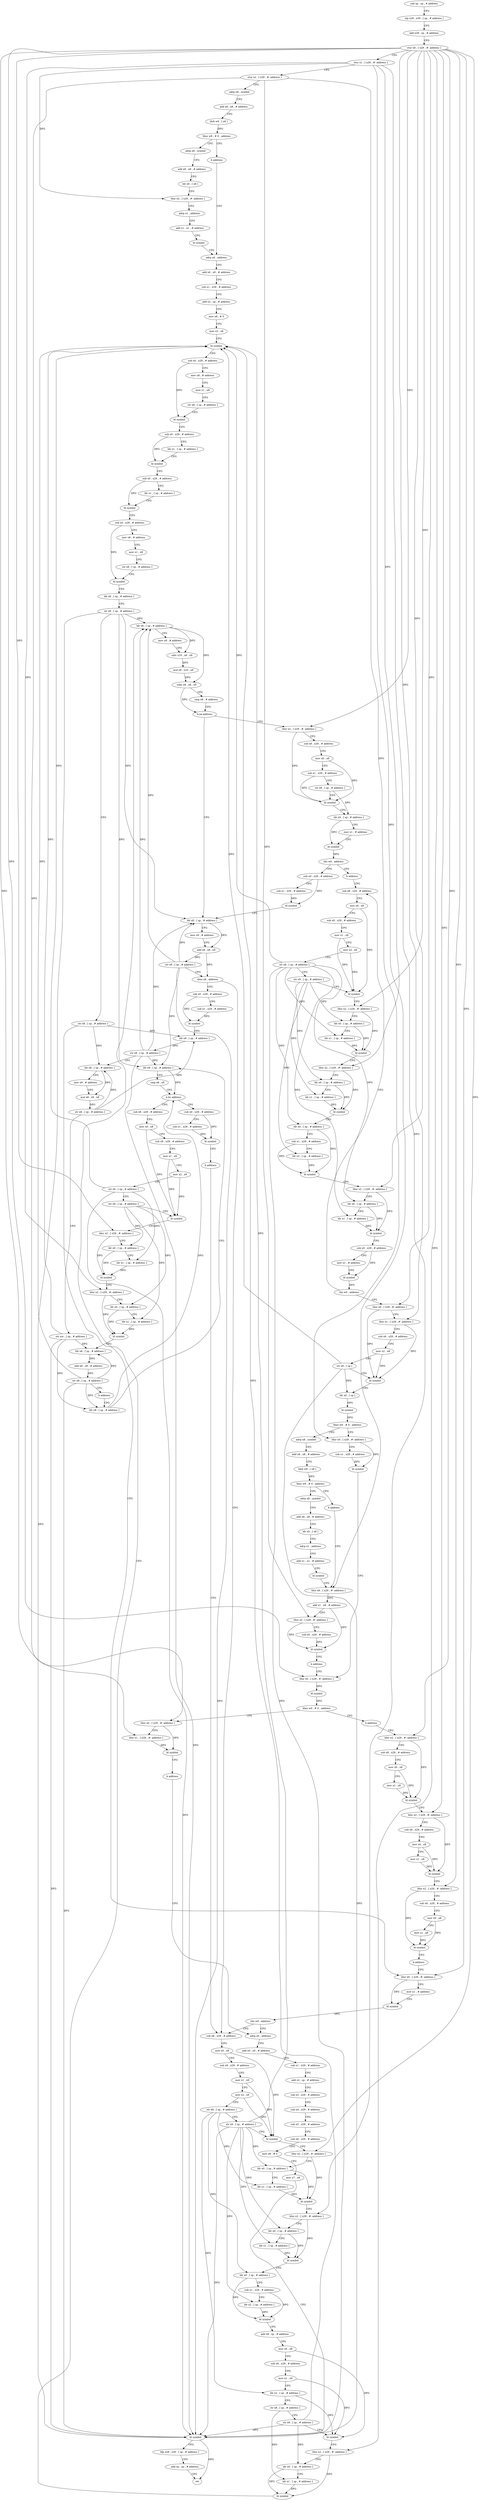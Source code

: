 digraph "func" {
"4224968" [label = "sub sp , sp , # address" ]
"4224972" [label = "stp x29 , x30 , [ sp , # address ]" ]
"4224976" [label = "add x29 , sp , # address" ]
"4224980" [label = "stur x0 , [ x29 , #- address ]" ]
"4224984" [label = "stur x1 , [ x29 , #- address ]" ]
"4224988" [label = "stur x2 , [ x29 , #- address ]" ]
"4224992" [label = "adrp x8 , symbol" ]
"4224996" [label = "add x8 , x8 , # address" ]
"4225000" [label = "ldrb w9 , [ x8 ]" ]
"4225004" [label = "tbnz w9 , # 0 , address" ]
"4225012" [label = "adrp x8 , symbol" ]
"4225008" [label = "b address" ]
"4225016" [label = "add x8 , x8 , # address" ]
"4225020" [label = "ldr x0 , [ x8 ]" ]
"4225024" [label = "ldur x2 , [ x29 , #- address ]" ]
"4225028" [label = "adrp x1 , address" ]
"4225032" [label = "add x1 , x1 , # address" ]
"4225036" [label = "bl symbol" ]
"4225040" [label = "adrp x0 , address" ]
"4225868" [label = "adrp x0 , address" ]
"4225872" [label = "add x0 , x0 , # address" ]
"4225876" [label = "sub x1 , x29 , # address" ]
"4225880" [label = "add x2 , sp , # address" ]
"4225884" [label = "sub x3 , x29 , # address" ]
"4225888" [label = "sub x4 , x29 , # address" ]
"4225892" [label = "sub x5 , x29 , # address" ]
"4225896" [label = "sub x6 , x29 , # address" ]
"4225900" [label = "mov x8 , # 0" ]
"4225904" [label = "mov x7 , x8" ]
"4225908" [label = "bl symbol" ]
"4225912" [label = "ldp x29 , x30 , [ sp , # address ]" ]
"4225916" [label = "add sp , sp , # address" ]
"4225920" [label = "ret" ]
"4225160" [label = "sub x8 , x29 , # address" ]
"4225164" [label = "mov x0 , x8" ]
"4225168" [label = "sub x9 , x29 , # address" ]
"4225172" [label = "mov x1 , x9" ]
"4225176" [label = "mov x2 , x9" ]
"4225180" [label = "str x8 , [ sp , # address ]" ]
"4225184" [label = "str x9 , [ sp , # address ]" ]
"4225188" [label = "bl symbol" ]
"4225192" [label = "ldur x2 , [ x29 , #- address ]" ]
"4225196" [label = "ldr x0 , [ sp , # address ]" ]
"4225200" [label = "ldr x1 , [ sp , # address ]" ]
"4225204" [label = "bl symbol" ]
"4225208" [label = "ldur x2 , [ x29 , #- address ]" ]
"4225212" [label = "ldr x0 , [ sp , # address ]" ]
"4225216" [label = "ldr x1 , [ sp , # address ]" ]
"4225220" [label = "bl symbol" ]
"4225224" [label = "ldr x0 , [ sp , # address ]" ]
"4225228" [label = "sub x1 , x29 , # address" ]
"4225232" [label = "ldr x2 , [ sp , # address ]" ]
"4225236" [label = "bl symbol" ]
"4225240" [label = "add x8 , sp , # address" ]
"4225244" [label = "mov x0 , x8" ]
"4225248" [label = "sub x9 , x29 , # address" ]
"4225252" [label = "mov x1 , x9" ]
"4225256" [label = "ldr x2 , [ sp , # address ]" ]
"4225260" [label = "str x8 , [ sp , # address ]" ]
"4225264" [label = "str x9 , [ sp , # address ]" ]
"4225268" [label = "bl symbol" ]
"4225272" [label = "ldur x2 , [ x29 , #- address ]" ]
"4225276" [label = "ldr x0 , [ sp , # address ]" ]
"4225280" [label = "ldr x1 , [ sp , # address ]" ]
"4225284" [label = "bl symbol" ]
"4225288" [label = "ldr x8 , [ sp , # address ]" ]
"4225292" [label = "mov x9 , # address" ]
"4225296" [label = "udiv x10 , x8 , x9" ]
"4225300" [label = "mul x9 , x10 , x9" ]
"4225304" [label = "subs x8 , x8 , x9" ]
"4225308" [label = "cmp x8 , # address" ]
"4225312" [label = "b.ne address" ]
"4225372" [label = "ldr x8 , [ sp , # address ]" ]
"4225316" [label = "ldur x2 , [ x29 , #- address ]" ]
"4225044" [label = "add x0 , x0 , # address" ]
"4225048" [label = "sub x1 , x29 , # address" ]
"4225052" [label = "add x2 , sp , # address" ]
"4225056" [label = "mov x8 , # 0" ]
"4225060" [label = "mov x3 , x8" ]
"4225064" [label = "bl symbol" ]
"4225068" [label = "sub x0 , x29 , # address" ]
"4225072" [label = "mov x8 , # address" ]
"4225076" [label = "mov x1 , x8" ]
"4225080" [label = "str x8 , [ sp , # address ]" ]
"4225084" [label = "bl symbol" ]
"4225088" [label = "sub x0 , x29 , # address" ]
"4225092" [label = "ldr x1 , [ sp , # address ]" ]
"4225096" [label = "bl symbol" ]
"4225100" [label = "sub x0 , x29 , # address" ]
"4225104" [label = "ldr x1 , [ sp , # address ]" ]
"4225108" [label = "bl symbol" ]
"4225112" [label = "sub x0 , x29 , # address" ]
"4225116" [label = "mov x8 , # address" ]
"4225120" [label = "mov x1 , x8" ]
"4225124" [label = "str x8 , [ sp , # address ]" ]
"4225128" [label = "bl symbol" ]
"4225132" [label = "ldr x8 , [ sp , # address ]" ]
"4225136" [label = "str x8 , [ sp , # address ]" ]
"4225140" [label = "str x8 , [ sp , # address ]" ]
"4225144" [label = "ldur x0 , [ x29 , #- address ]" ]
"4225376" [label = "mov x9 , # address" ]
"4225380" [label = "add x8 , x8 , x9" ]
"4225384" [label = "str x8 , [ sp , # address ]" ]
"4225388" [label = "cbnz x8 , address" ]
"4225392" [label = "sub x0 , x29 , # address" ]
"4225320" [label = "sub x8 , x29 , # address" ]
"4225324" [label = "mov x0 , x8" ]
"4225328" [label = "sub x1 , x29 , # address" ]
"4225332" [label = "str x8 , [ sp , # address ]" ]
"4225336" [label = "bl symbol" ]
"4225340" [label = "ldr x0 , [ sp , # address ]" ]
"4225344" [label = "mov x1 , # address" ]
"4225348" [label = "bl symbol" ]
"4225352" [label = "cbz w0 , address" ]
"4225360" [label = "sub x0 , x29 , # address" ]
"4225356" [label = "b address" ]
"4225396" [label = "sub x1 , x29 , # address" ]
"4225400" [label = "bl symbol" ]
"4225404" [label = "ldr x8 , [ sp , # address ]" ]
"4225408" [label = "str x8 , [ sp , # address ]" ]
"4225412" [label = "ldr x8 , [ sp , # address ]" ]
"4225416" [label = "mov x9 , # address" ]
"4225420" [label = "mul x8 , x9 , x8" ]
"4225424" [label = "str x8 , [ sp , # address ]" ]
"4225428" [label = "str xzr , [ sp , # address ]" ]
"4225432" [label = "ldr x8 , [ sp , # address ]" ]
"4225364" [label = "sub x1 , x29 , # address" ]
"4225368" [label = "bl symbol" ]
"4225544" [label = "sub x8 , x29 , # address" ]
"4225528" [label = "sub x0 , x29 , # address" ]
"4225532" [label = "sub x1 , x29 , # address" ]
"4225536" [label = "bl symbol" ]
"4225540" [label = "b address" ]
"4225448" [label = "sub x8 , x29 , # address" ]
"4225452" [label = "mov x0 , x8" ]
"4225456" [label = "sub x9 , x29 , # address" ]
"4225460" [label = "mov x1 , x9" ]
"4225464" [label = "mov x2 , x9" ]
"4225468" [label = "str x8 , [ sp , # address ]" ]
"4225472" [label = "str x9 , [ sp , # address ]" ]
"4225476" [label = "bl symbol" ]
"4225480" [label = "ldur x2 , [ x29 , #- address ]" ]
"4225484" [label = "ldr x0 , [ sp , # address ]" ]
"4225488" [label = "ldr x1 , [ sp , # address ]" ]
"4225492" [label = "bl symbol" ]
"4225496" [label = "ldur x2 , [ x29 , #- address ]" ]
"4225500" [label = "ldr x0 , [ sp , # address ]" ]
"4225504" [label = "ldr x1 , [ sp , # address ]" ]
"4225508" [label = "bl symbol" ]
"4225512" [label = "ldr x8 , [ sp , # address ]" ]
"4225516" [label = "add x8 , x8 , # address" ]
"4225520" [label = "str x8 , [ sp , # address ]" ]
"4225524" [label = "b address" ]
"4225548" [label = "mov x0 , x8" ]
"4225552" [label = "sub x9 , x29 , # address" ]
"4225556" [label = "mov x1 , x9" ]
"4225560" [label = "mov x2 , x9" ]
"4225564" [label = "str x8 , [ sp , # address ]" ]
"4225568" [label = "str x9 , [ sp , # address ]" ]
"4225572" [label = "bl symbol" ]
"4225576" [label = "ldur x2 , [ x29 , #- address ]" ]
"4225580" [label = "ldr x0 , [ sp , # address ]" ]
"4225584" [label = "ldr x1 , [ sp , # address ]" ]
"4225588" [label = "bl symbol" ]
"4225592" [label = "ldur x2 , [ x29 , #- address ]" ]
"4225596" [label = "ldr x0 , [ sp , # address ]" ]
"4225600" [label = "ldr x1 , [ sp , # address ]" ]
"4225604" [label = "bl symbol" ]
"4225608" [label = "ldr x0 , [ sp , # address ]" ]
"4225612" [label = "sub x1 , x29 , # address" ]
"4225616" [label = "ldr x2 , [ sp , # address ]" ]
"4225620" [label = "bl symbol" ]
"4225624" [label = "ldur x2 , [ x29 , #- address ]" ]
"4225628" [label = "ldr x0 , [ sp , # address ]" ]
"4225632" [label = "ldr x1 , [ sp , # address ]" ]
"4225636" [label = "bl symbol" ]
"4225640" [label = "sub x0 , x29 , # address" ]
"4225644" [label = "mov x1 , # address" ]
"4225648" [label = "bl symbol" ]
"4225652" [label = "cbz w0 , address" ]
"4225656" [label = "ldur x0 , [ x29 , #- address ]" ]
"4225436" [label = "ldr x9 , [ sp , # address ]" ]
"4225440" [label = "cmp x8 , x9" ]
"4225444" [label = "b.hs address" ]
"4225660" [label = "ldur x1 , [ x29 , #- address ]" ]
"4225664" [label = "sub x8 , x29 , # address" ]
"4225668" [label = "mov x2 , x8" ]
"4225672" [label = "str x8 , [ sp ]" ]
"4225676" [label = "bl symbol" ]
"4225680" [label = "ldr x0 , [ sp ]" ]
"4225684" [label = "bl symbol" ]
"4225688" [label = "tbnz w0 , # 0 , address" ]
"4225760" [label = "ldur x0 , [ x29 , #- address ]" ]
"4225692" [label = "adrp x8 , symbol" ]
"4225764" [label = "sub x1 , x29 , # address" ]
"4225768" [label = "bl symbol" ]
"4225772" [label = "ldur x0 , [ x29 , #- address ]" ]
"4225696" [label = "add x8 , x8 , # address" ]
"4225700" [label = "ldrb w9 , [ x8 ]" ]
"4225704" [label = "tbnz w9 , # 0 , address" ]
"4225712" [label = "adrp x8 , symbol" ]
"4225708" [label = "b address" ]
"4225788" [label = "ldur x0 , [ x29 , #- address ]" ]
"4225792" [label = "ldur x1 , [ x29 , #- address ]" ]
"4225796" [label = "bl symbol" ]
"4225800" [label = "b address" ]
"4225784" [label = "b address" ]
"4225804" [label = "ldur x2 , [ x29 , #- address ]" ]
"4225716" [label = "add x8 , x8 , # address" ]
"4225720" [label = "ldr x0 , [ x8 ]" ]
"4225724" [label = "adrp x1 , address" ]
"4225728" [label = "add x1 , x1 , # address" ]
"4225732" [label = "bl symbol" ]
"4225736" [label = "ldur x8 , [ x29 , #- address ]" ]
"4225808" [label = "sub x8 , x29 , # address" ]
"4225812" [label = "mov x0 , x8" ]
"4225816" [label = "mov x1 , x8" ]
"4225820" [label = "bl symbol" ]
"4225824" [label = "ldur x2 , [ x29 , #- address ]" ]
"4225828" [label = "sub x8 , x29 , # address" ]
"4225832" [label = "mov x0 , x8" ]
"4225836" [label = "mov x1 , x8" ]
"4225840" [label = "bl symbol" ]
"4225844" [label = "ldur x2 , [ x29 , #- address ]" ]
"4225848" [label = "sub x8 , x29 , # address" ]
"4225852" [label = "mov x0 , x8" ]
"4225856" [label = "mov x1 , x8" ]
"4225860" [label = "bl symbol" ]
"4225864" [label = "b address" ]
"4225776" [label = "bl symbol" ]
"4225780" [label = "tbnz w0 , # 0 , address" ]
"4225740" [label = "add x1 , x8 , # address" ]
"4225744" [label = "ldur x2 , [ x29 , #- address ]" ]
"4225748" [label = "sub x0 , x29 , # address" ]
"4225752" [label = "bl symbol" ]
"4225756" [label = "b address" ]
"4225148" [label = "mov x1 , # address" ]
"4225152" [label = "bl symbol" ]
"4225156" [label = "cbz w0 , address" ]
"4224968" -> "4224972" [ label = "CFG" ]
"4224972" -> "4224976" [ label = "CFG" ]
"4224976" -> "4224980" [ label = "CFG" ]
"4224980" -> "4224984" [ label = "CFG" ]
"4224980" -> "4225144" [ label = "DFG" ]
"4224980" -> "4225192" [ label = "DFG" ]
"4224980" -> "4225272" [ label = "DFG" ]
"4224980" -> "4225316" [ label = "DFG" ]
"4224980" -> "4225576" [ label = "DFG" ]
"4224980" -> "4225624" [ label = "DFG" ]
"4224980" -> "4225480" [ label = "DFG" ]
"4224980" -> "4225656" [ label = "DFG" ]
"4224980" -> "4225660" [ label = "DFG" ]
"4224980" -> "4225772" [ label = "DFG" ]
"4224980" -> "4225792" [ label = "DFG" ]
"4224980" -> "4225804" [ label = "DFG" ]
"4224980" -> "4225824" [ label = "DFG" ]
"4224980" -> "4225844" [ label = "DFG" ]
"4224984" -> "4224988" [ label = "CFG" ]
"4224984" -> "4225024" [ label = "DFG" ]
"4224984" -> "4225208" [ label = "DFG" ]
"4224984" -> "4225592" [ label = "DFG" ]
"4224984" -> "4225496" [ label = "DFG" ]
"4224984" -> "4225736" [ label = "DFG" ]
"4224988" -> "4224992" [ label = "CFG" ]
"4224988" -> "4225760" [ label = "DFG" ]
"4224988" -> "4225788" [ label = "DFG" ]
"4224988" -> "4225744" [ label = "DFG" ]
"4224992" -> "4224996" [ label = "CFG" ]
"4224996" -> "4225000" [ label = "CFG" ]
"4225000" -> "4225004" [ label = "DFG" ]
"4225004" -> "4225012" [ label = "CFG" ]
"4225004" -> "4225008" [ label = "CFG" ]
"4225012" -> "4225016" [ label = "CFG" ]
"4225008" -> "4225040" [ label = "CFG" ]
"4225016" -> "4225020" [ label = "CFG" ]
"4225020" -> "4225024" [ label = "CFG" ]
"4225024" -> "4225028" [ label = "CFG" ]
"4225028" -> "4225032" [ label = "CFG" ]
"4225032" -> "4225036" [ label = "CFG" ]
"4225036" -> "4225040" [ label = "CFG" ]
"4225040" -> "4225044" [ label = "CFG" ]
"4225868" -> "4225872" [ label = "CFG" ]
"4225872" -> "4225876" [ label = "CFG" ]
"4225876" -> "4225880" [ label = "CFG" ]
"4225880" -> "4225884" [ label = "CFG" ]
"4225884" -> "4225888" [ label = "CFG" ]
"4225888" -> "4225892" [ label = "CFG" ]
"4225892" -> "4225896" [ label = "CFG" ]
"4225896" -> "4225900" [ label = "CFG" ]
"4225900" -> "4225904" [ label = "CFG" ]
"4225904" -> "4225908" [ label = "CFG" ]
"4225908" -> "4225912" [ label = "CFG" ]
"4225908" -> "4225920" [ label = "DFG" ]
"4225912" -> "4225916" [ label = "CFG" ]
"4225916" -> "4225920" [ label = "CFG" ]
"4225160" -> "4225164" [ label = "CFG" ]
"4225164" -> "4225168" [ label = "CFG" ]
"4225164" -> "4225188" [ label = "DFG" ]
"4225168" -> "4225172" [ label = "CFG" ]
"4225172" -> "4225176" [ label = "CFG" ]
"4225172" -> "4225188" [ label = "DFG" ]
"4225176" -> "4225180" [ label = "CFG" ]
"4225176" -> "4225188" [ label = "DFG" ]
"4225180" -> "4225184" [ label = "CFG" ]
"4225180" -> "4225200" [ label = "DFG" ]
"4225180" -> "4225224" [ label = "DFG" ]
"4225180" -> "4225256" [ label = "DFG" ]
"4225184" -> "4225188" [ label = "CFG" ]
"4225184" -> "4225064" [ label = "DFG" ]
"4225184" -> "4225908" [ label = "DFG" ]
"4225184" -> "4225196" [ label = "DFG" ]
"4225184" -> "4225212" [ label = "DFG" ]
"4225184" -> "4225216" [ label = "DFG" ]
"4225184" -> "4225232" [ label = "DFG" ]
"4225188" -> "4225192" [ label = "CFG" ]
"4225192" -> "4225196" [ label = "CFG" ]
"4225192" -> "4225204" [ label = "DFG" ]
"4225196" -> "4225200" [ label = "CFG" ]
"4225196" -> "4225204" [ label = "DFG" ]
"4225200" -> "4225204" [ label = "DFG" ]
"4225204" -> "4225208" [ label = "CFG" ]
"4225208" -> "4225212" [ label = "CFG" ]
"4225208" -> "4225220" [ label = "DFG" ]
"4225212" -> "4225216" [ label = "CFG" ]
"4225212" -> "4225220" [ label = "DFG" ]
"4225216" -> "4225220" [ label = "DFG" ]
"4225220" -> "4225224" [ label = "CFG" ]
"4225224" -> "4225228" [ label = "CFG" ]
"4225224" -> "4225236" [ label = "DFG" ]
"4225228" -> "4225232" [ label = "CFG" ]
"4225228" -> "4225236" [ label = "DFG" ]
"4225232" -> "4225236" [ label = "DFG" ]
"4225236" -> "4225240" [ label = "CFG" ]
"4225240" -> "4225244" [ label = "CFG" ]
"4225244" -> "4225248" [ label = "CFG" ]
"4225244" -> "4225268" [ label = "DFG" ]
"4225248" -> "4225252" [ label = "CFG" ]
"4225252" -> "4225256" [ label = "CFG" ]
"4225252" -> "4225268" [ label = "DFG" ]
"4225256" -> "4225260" [ label = "CFG" ]
"4225256" -> "4225268" [ label = "DFG" ]
"4225260" -> "4225264" [ label = "CFG" ]
"4225260" -> "4225280" [ label = "DFG" ]
"4225264" -> "4225268" [ label = "CFG" ]
"4225264" -> "4225064" [ label = "DFG" ]
"4225264" -> "4225908" [ label = "DFG" ]
"4225264" -> "4225276" [ label = "DFG" ]
"4225268" -> "4225272" [ label = "CFG" ]
"4225272" -> "4225276" [ label = "CFG" ]
"4225272" -> "4225284" [ label = "DFG" ]
"4225276" -> "4225280" [ label = "CFG" ]
"4225276" -> "4225284" [ label = "DFG" ]
"4225280" -> "4225284" [ label = "DFG" ]
"4225284" -> "4225288" [ label = "CFG" ]
"4225288" -> "4225292" [ label = "CFG" ]
"4225288" -> "4225296" [ label = "DFG" ]
"4225288" -> "4225304" [ label = "DFG" ]
"4225292" -> "4225296" [ label = "CFG" ]
"4225296" -> "4225300" [ label = "DFG" ]
"4225300" -> "4225304" [ label = "DFG" ]
"4225304" -> "4225308" [ label = "CFG" ]
"4225304" -> "4225312" [ label = "DFG" ]
"4225308" -> "4225312" [ label = "CFG" ]
"4225312" -> "4225372" [ label = "CFG" ]
"4225312" -> "4225316" [ label = "CFG" ]
"4225372" -> "4225376" [ label = "CFG" ]
"4225372" -> "4225380" [ label = "DFG" ]
"4225316" -> "4225320" [ label = "CFG" ]
"4225316" -> "4225336" [ label = "DFG" ]
"4225044" -> "4225048" [ label = "CFG" ]
"4225048" -> "4225052" [ label = "CFG" ]
"4225052" -> "4225056" [ label = "CFG" ]
"4225056" -> "4225060" [ label = "CFG" ]
"4225060" -> "4225064" [ label = "CFG" ]
"4225064" -> "4225068" [ label = "CFG" ]
"4225068" -> "4225072" [ label = "CFG" ]
"4225068" -> "4225084" [ label = "DFG" ]
"4225072" -> "4225076" [ label = "CFG" ]
"4225076" -> "4225080" [ label = "CFG" ]
"4225080" -> "4225084" [ label = "CFG" ]
"4225084" -> "4225088" [ label = "CFG" ]
"4225088" -> "4225092" [ label = "CFG" ]
"4225088" -> "4225096" [ label = "DFG" ]
"4225092" -> "4225096" [ label = "CFG" ]
"4225096" -> "4225100" [ label = "CFG" ]
"4225100" -> "4225104" [ label = "CFG" ]
"4225100" -> "4225108" [ label = "DFG" ]
"4225104" -> "4225108" [ label = "CFG" ]
"4225108" -> "4225112" [ label = "CFG" ]
"4225112" -> "4225116" [ label = "CFG" ]
"4225112" -> "4225128" [ label = "DFG" ]
"4225116" -> "4225120" [ label = "CFG" ]
"4225120" -> "4225124" [ label = "CFG" ]
"4225124" -> "4225128" [ label = "CFG" ]
"4225128" -> "4225132" [ label = "CFG" ]
"4225132" -> "4225136" [ label = "CFG" ]
"4225136" -> "4225140" [ label = "CFG" ]
"4225136" -> "4225908" [ label = "DFG" ]
"4225136" -> "4225288" [ label = "DFG" ]
"4225136" -> "4225372" [ label = "DFG" ]
"4225136" -> "4225436" [ label = "DFG" ]
"4225140" -> "4225144" [ label = "CFG" ]
"4225140" -> "4225404" [ label = "DFG" ]
"4225140" -> "4225412" [ label = "DFG" ]
"4225144" -> "4225148" [ label = "CFG" ]
"4225144" -> "4225152" [ label = "DFG" ]
"4225376" -> "4225380" [ label = "CFG" ]
"4225380" -> "4225384" [ label = "DFG" ]
"4225380" -> "4225388" [ label = "DFG" ]
"4225384" -> "4225388" [ label = "CFG" ]
"4225384" -> "4225908" [ label = "DFG" ]
"4225384" -> "4225288" [ label = "DFG" ]
"4225384" -> "4225372" [ label = "DFG" ]
"4225384" -> "4225436" [ label = "DFG" ]
"4225388" -> "4225160" [ label = "CFG" ]
"4225388" -> "4225392" [ label = "CFG" ]
"4225392" -> "4225396" [ label = "CFG" ]
"4225392" -> "4225400" [ label = "DFG" ]
"4225320" -> "4225324" [ label = "CFG" ]
"4225324" -> "4225328" [ label = "CFG" ]
"4225324" -> "4225336" [ label = "DFG" ]
"4225328" -> "4225332" [ label = "CFG" ]
"4225328" -> "4225336" [ label = "DFG" ]
"4225332" -> "4225336" [ label = "CFG" ]
"4225332" -> "4225340" [ label = "DFG" ]
"4225336" -> "4225340" [ label = "CFG" ]
"4225340" -> "4225344" [ label = "CFG" ]
"4225340" -> "4225348" [ label = "DFG" ]
"4225344" -> "4225348" [ label = "CFG" ]
"4225348" -> "4225352" [ label = "DFG" ]
"4225352" -> "4225360" [ label = "CFG" ]
"4225352" -> "4225356" [ label = "CFG" ]
"4225360" -> "4225364" [ label = "CFG" ]
"4225360" -> "4225368" [ label = "DFG" ]
"4225356" -> "4225544" [ label = "CFG" ]
"4225396" -> "4225400" [ label = "DFG" ]
"4225400" -> "4225404" [ label = "CFG" ]
"4225404" -> "4225408" [ label = "DFG" ]
"4225408" -> "4225412" [ label = "CFG" ]
"4225408" -> "4225908" [ label = "DFG" ]
"4225408" -> "4225288" [ label = "DFG" ]
"4225408" -> "4225372" [ label = "DFG" ]
"4225408" -> "4225436" [ label = "DFG" ]
"4225412" -> "4225416" [ label = "CFG" ]
"4225412" -> "4225420" [ label = "DFG" ]
"4225416" -> "4225420" [ label = "CFG" ]
"4225420" -> "4225424" [ label = "DFG" ]
"4225424" -> "4225428" [ label = "CFG" ]
"4225424" -> "4225404" [ label = "DFG" ]
"4225424" -> "4225412" [ label = "DFG" ]
"4225428" -> "4225432" [ label = "DFG" ]
"4225428" -> "4225064" [ label = "DFG" ]
"4225428" -> "4225908" [ label = "DFG" ]
"4225428" -> "4225512" [ label = "DFG" ]
"4225432" -> "4225436" [ label = "CFG" ]
"4225432" -> "4225444" [ label = "DFG" ]
"4225364" -> "4225368" [ label = "DFG" ]
"4225368" -> "4225372" [ label = "CFG" ]
"4225544" -> "4225548" [ label = "CFG" ]
"4225528" -> "4225532" [ label = "CFG" ]
"4225528" -> "4225536" [ label = "DFG" ]
"4225532" -> "4225536" [ label = "DFG" ]
"4225536" -> "4225540" [ label = "CFG" ]
"4225540" -> "4225160" [ label = "CFG" ]
"4225448" -> "4225452" [ label = "CFG" ]
"4225452" -> "4225456" [ label = "CFG" ]
"4225452" -> "4225476" [ label = "DFG" ]
"4225456" -> "4225460" [ label = "CFG" ]
"4225460" -> "4225464" [ label = "CFG" ]
"4225460" -> "4225476" [ label = "DFG" ]
"4225464" -> "4225468" [ label = "CFG" ]
"4225464" -> "4225476" [ label = "DFG" ]
"4225468" -> "4225472" [ label = "CFG" ]
"4225468" -> "4225064" [ label = "DFG" ]
"4225468" -> "4225908" [ label = "DFG" ]
"4225468" -> "4225488" [ label = "DFG" ]
"4225472" -> "4225476" [ label = "CFG" ]
"4225472" -> "4225484" [ label = "DFG" ]
"4225472" -> "4225500" [ label = "DFG" ]
"4225472" -> "4225504" [ label = "DFG" ]
"4225476" -> "4225480" [ label = "CFG" ]
"4225480" -> "4225484" [ label = "CFG" ]
"4225480" -> "4225492" [ label = "DFG" ]
"4225484" -> "4225488" [ label = "CFG" ]
"4225484" -> "4225492" [ label = "DFG" ]
"4225488" -> "4225492" [ label = "DFG" ]
"4225492" -> "4225496" [ label = "CFG" ]
"4225496" -> "4225500" [ label = "CFG" ]
"4225496" -> "4225508" [ label = "DFG" ]
"4225500" -> "4225504" [ label = "CFG" ]
"4225500" -> "4225508" [ label = "DFG" ]
"4225504" -> "4225508" [ label = "DFG" ]
"4225508" -> "4225512" [ label = "CFG" ]
"4225512" -> "4225516" [ label = "DFG" ]
"4225516" -> "4225520" [ label = "DFG" ]
"4225520" -> "4225524" [ label = "CFG" ]
"4225520" -> "4225432" [ label = "DFG" ]
"4225520" -> "4225512" [ label = "DFG" ]
"4225520" -> "4225064" [ label = "DFG" ]
"4225520" -> "4225908" [ label = "DFG" ]
"4225524" -> "4225432" [ label = "CFG" ]
"4225548" -> "4225552" [ label = "CFG" ]
"4225548" -> "4225572" [ label = "DFG" ]
"4225552" -> "4225556" [ label = "CFG" ]
"4225556" -> "4225560" [ label = "CFG" ]
"4225556" -> "4225572" [ label = "DFG" ]
"4225560" -> "4225564" [ label = "CFG" ]
"4225560" -> "4225572" [ label = "DFG" ]
"4225564" -> "4225568" [ label = "CFG" ]
"4225564" -> "4225064" [ label = "DFG" ]
"4225564" -> "4225908" [ label = "DFG" ]
"4225564" -> "4225584" [ label = "DFG" ]
"4225564" -> "4225608" [ label = "DFG" ]
"4225564" -> "4225628" [ label = "DFG" ]
"4225564" -> "4225632" [ label = "DFG" ]
"4225568" -> "4225572" [ label = "CFG" ]
"4225568" -> "4225580" [ label = "DFG" ]
"4225568" -> "4225596" [ label = "DFG" ]
"4225568" -> "4225600" [ label = "DFG" ]
"4225568" -> "4225616" [ label = "DFG" ]
"4225572" -> "4225576" [ label = "CFG" ]
"4225576" -> "4225580" [ label = "CFG" ]
"4225576" -> "4225588" [ label = "DFG" ]
"4225580" -> "4225584" [ label = "CFG" ]
"4225580" -> "4225588" [ label = "DFG" ]
"4225584" -> "4225588" [ label = "DFG" ]
"4225588" -> "4225592" [ label = "CFG" ]
"4225592" -> "4225596" [ label = "CFG" ]
"4225592" -> "4225604" [ label = "DFG" ]
"4225596" -> "4225600" [ label = "CFG" ]
"4225596" -> "4225604" [ label = "DFG" ]
"4225600" -> "4225604" [ label = "DFG" ]
"4225604" -> "4225608" [ label = "CFG" ]
"4225608" -> "4225612" [ label = "CFG" ]
"4225608" -> "4225620" [ label = "DFG" ]
"4225612" -> "4225616" [ label = "CFG" ]
"4225612" -> "4225620" [ label = "DFG" ]
"4225616" -> "4225620" [ label = "DFG" ]
"4225620" -> "4225624" [ label = "CFG" ]
"4225624" -> "4225628" [ label = "CFG" ]
"4225624" -> "4225636" [ label = "DFG" ]
"4225628" -> "4225632" [ label = "CFG" ]
"4225628" -> "4225636" [ label = "DFG" ]
"4225632" -> "4225636" [ label = "DFG" ]
"4225636" -> "4225640" [ label = "CFG" ]
"4225640" -> "4225644" [ label = "CFG" ]
"4225640" -> "4225648" [ label = "DFG" ]
"4225644" -> "4225648" [ label = "CFG" ]
"4225648" -> "4225652" [ label = "DFG" ]
"4225652" -> "4225544" [ label = "CFG" ]
"4225652" -> "4225656" [ label = "CFG" ]
"4225656" -> "4225660" [ label = "CFG" ]
"4225656" -> "4225676" [ label = "DFG" ]
"4225436" -> "4225440" [ label = "CFG" ]
"4225436" -> "4225444" [ label = "DFG" ]
"4225440" -> "4225444" [ label = "CFG" ]
"4225444" -> "4225528" [ label = "CFG" ]
"4225444" -> "4225448" [ label = "CFG" ]
"4225660" -> "4225664" [ label = "CFG" ]
"4225660" -> "4225676" [ label = "DFG" ]
"4225664" -> "4225668" [ label = "CFG" ]
"4225668" -> "4225672" [ label = "CFG" ]
"4225668" -> "4225676" [ label = "DFG" ]
"4225672" -> "4225676" [ label = "CFG" ]
"4225672" -> "4225064" [ label = "DFG" ]
"4225672" -> "4225908" [ label = "DFG" ]
"4225672" -> "4225680" [ label = "DFG" ]
"4225676" -> "4225680" [ label = "CFG" ]
"4225680" -> "4225684" [ label = "DFG" ]
"4225684" -> "4225688" [ label = "DFG" ]
"4225688" -> "4225760" [ label = "CFG" ]
"4225688" -> "4225692" [ label = "CFG" ]
"4225760" -> "4225764" [ label = "CFG" ]
"4225760" -> "4225768" [ label = "DFG" ]
"4225692" -> "4225696" [ label = "CFG" ]
"4225764" -> "4225768" [ label = "DFG" ]
"4225768" -> "4225772" [ label = "CFG" ]
"4225772" -> "4225776" [ label = "DFG" ]
"4225696" -> "4225700" [ label = "CFG" ]
"4225700" -> "4225704" [ label = "DFG" ]
"4225704" -> "4225712" [ label = "CFG" ]
"4225704" -> "4225708" [ label = "CFG" ]
"4225712" -> "4225716" [ label = "CFG" ]
"4225708" -> "4225736" [ label = "CFG" ]
"4225788" -> "4225792" [ label = "CFG" ]
"4225788" -> "4225796" [ label = "DFG" ]
"4225792" -> "4225796" [ label = "DFG" ]
"4225796" -> "4225800" [ label = "CFG" ]
"4225800" -> "4225868" [ label = "CFG" ]
"4225784" -> "4225804" [ label = "CFG" ]
"4225804" -> "4225808" [ label = "CFG" ]
"4225804" -> "4225820" [ label = "DFG" ]
"4225716" -> "4225720" [ label = "CFG" ]
"4225720" -> "4225724" [ label = "CFG" ]
"4225724" -> "4225728" [ label = "CFG" ]
"4225728" -> "4225732" [ label = "CFG" ]
"4225732" -> "4225736" [ label = "CFG" ]
"4225736" -> "4225740" [ label = "DFG" ]
"4225808" -> "4225812" [ label = "CFG" ]
"4225812" -> "4225816" [ label = "CFG" ]
"4225812" -> "4225820" [ label = "DFG" ]
"4225816" -> "4225820" [ label = "DFG" ]
"4225820" -> "4225824" [ label = "CFG" ]
"4225824" -> "4225828" [ label = "CFG" ]
"4225824" -> "4225840" [ label = "DFG" ]
"4225828" -> "4225832" [ label = "CFG" ]
"4225832" -> "4225836" [ label = "CFG" ]
"4225832" -> "4225840" [ label = "DFG" ]
"4225836" -> "4225840" [ label = "DFG" ]
"4225840" -> "4225844" [ label = "CFG" ]
"4225844" -> "4225848" [ label = "CFG" ]
"4225844" -> "4225860" [ label = "DFG" ]
"4225848" -> "4225852" [ label = "CFG" ]
"4225852" -> "4225856" [ label = "CFG" ]
"4225852" -> "4225860" [ label = "DFG" ]
"4225856" -> "4225860" [ label = "DFG" ]
"4225860" -> "4225864" [ label = "CFG" ]
"4225864" -> "4225144" [ label = "CFG" ]
"4225776" -> "4225780" [ label = "DFG" ]
"4225780" -> "4225788" [ label = "CFG" ]
"4225780" -> "4225784" [ label = "CFG" ]
"4225740" -> "4225744" [ label = "CFG" ]
"4225740" -> "4225752" [ label = "DFG" ]
"4225744" -> "4225748" [ label = "CFG" ]
"4225744" -> "4225752" [ label = "DFG" ]
"4225748" -> "4225752" [ label = "DFG" ]
"4225752" -> "4225756" [ label = "CFG" ]
"4225756" -> "4225772" [ label = "CFG" ]
"4225148" -> "4225152" [ label = "CFG" ]
"4225152" -> "4225156" [ label = "DFG" ]
"4225156" -> "4225868" [ label = "CFG" ]
"4225156" -> "4225160" [ label = "CFG" ]
}
